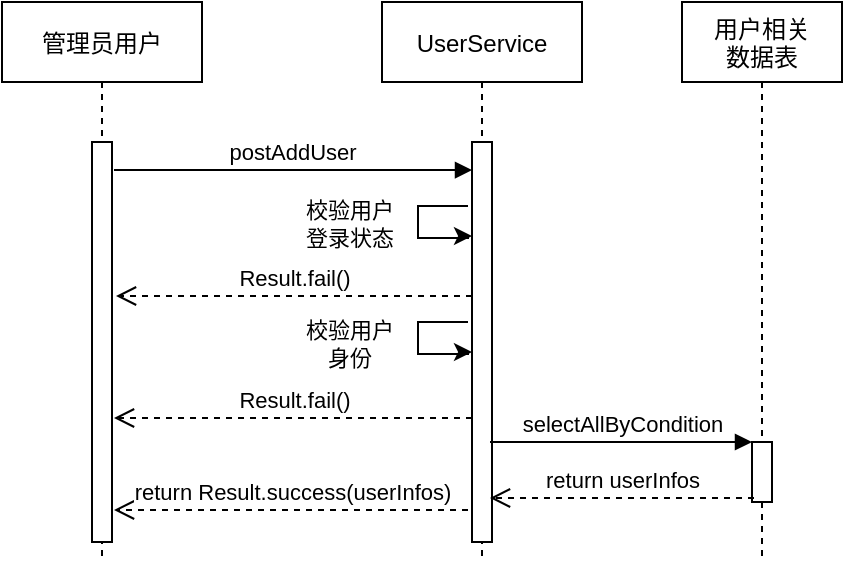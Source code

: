 <mxfile version="15.6.8" type="github">
  <diagram id="KSJ3C_OkEg-H4EBqjuEx" name="Page-1">
    <mxGraphModel dx="931" dy="581" grid="1" gridSize="10" guides="1" tooltips="1" connect="1" arrows="1" fold="1" page="1" pageScale="1" pageWidth="827" pageHeight="1169" math="0" shadow="0">
      <root>
        <mxCell id="0" />
        <mxCell id="1" parent="0" />
        <mxCell id="U1sm9fc3ti1wU6GycCgI-48" value="管理员用户" style="shape=umlLifeline;perimeter=lifelinePerimeter;container=1;collapsible=0;recursiveResize=0;rounded=0;shadow=0;strokeWidth=1;" parent="1" vertex="1">
          <mxGeometry x="130" y="490" width="100" height="280" as="geometry" />
        </mxCell>
        <mxCell id="U1sm9fc3ti1wU6GycCgI-49" value="" style="points=[];perimeter=orthogonalPerimeter;rounded=0;shadow=0;strokeWidth=1;" parent="U1sm9fc3ti1wU6GycCgI-48" vertex="1">
          <mxGeometry x="45" y="70" width="10" height="200" as="geometry" />
        </mxCell>
        <mxCell id="U1sm9fc3ti1wU6GycCgI-50" value="UserService" style="shape=umlLifeline;perimeter=lifelinePerimeter;container=1;collapsible=0;recursiveResize=0;rounded=0;shadow=0;strokeWidth=1;" parent="1" vertex="1">
          <mxGeometry x="320" y="490" width="100" height="280" as="geometry" />
        </mxCell>
        <mxCell id="U1sm9fc3ti1wU6GycCgI-52" value="" style="points=[];perimeter=orthogonalPerimeter;rounded=0;shadow=0;strokeWidth=1;" parent="U1sm9fc3ti1wU6GycCgI-50" vertex="1">
          <mxGeometry x="45" y="70" width="10" height="200" as="geometry" />
        </mxCell>
        <mxCell id="U1sm9fc3ti1wU6GycCgI-67" value="" style="endArrow=classic;html=1;rounded=0;edgeStyle=orthogonalEdgeStyle;entryX=0.2;entryY=0.633;entryDx=0;entryDy=0;entryPerimeter=0;" parent="U1sm9fc3ti1wU6GycCgI-50" edge="1">
          <mxGeometry width="50" height="50" relative="1" as="geometry">
            <mxPoint x="43" y="102" as="sourcePoint" />
            <mxPoint x="45" y="116.99" as="targetPoint" />
            <Array as="points">
              <mxPoint x="18" y="102" />
              <mxPoint x="18" y="118" />
              <mxPoint x="43" y="118" />
              <mxPoint x="43" y="117" />
            </Array>
          </mxGeometry>
        </mxCell>
        <mxCell id="U1sm9fc3ti1wU6GycCgI-69" value="" style="endArrow=classic;html=1;rounded=0;edgeStyle=orthogonalEdgeStyle;entryX=0.2;entryY=0.633;entryDx=0;entryDy=0;entryPerimeter=0;" parent="U1sm9fc3ti1wU6GycCgI-50" edge="1">
          <mxGeometry width="50" height="50" relative="1" as="geometry">
            <mxPoint x="43" y="160" as="sourcePoint" />
            <mxPoint x="45" y="174.99" as="targetPoint" />
            <Array as="points">
              <mxPoint x="18" y="160" />
              <mxPoint x="18" y="176" />
              <mxPoint x="43" y="176" />
              <mxPoint x="43" y="175" />
            </Array>
          </mxGeometry>
        </mxCell>
        <mxCell id="U1sm9fc3ti1wU6GycCgI-56" value="postAddUser" style="verticalAlign=bottom;endArrow=block;shadow=0;strokeWidth=1;exitX=1.1;exitY=0.07;exitDx=0;exitDy=0;exitPerimeter=0;" parent="1" edge="1" source="U1sm9fc3ti1wU6GycCgI-49">
          <mxGeometry relative="1" as="geometry">
            <mxPoint x="196" y="574.04" as="sourcePoint" />
            <mxPoint x="365" y="574.04" as="targetPoint" />
          </mxGeometry>
        </mxCell>
        <mxCell id="U1sm9fc3ti1wU6GycCgI-63" value="用户相关&#xa;数据表" style="shape=umlLifeline;perimeter=lifelinePerimeter;container=1;collapsible=0;recursiveResize=0;rounded=0;shadow=0;strokeWidth=1;" parent="1" vertex="1">
          <mxGeometry x="470" y="490" width="80" height="280" as="geometry" />
        </mxCell>
        <mxCell id="U1sm9fc3ti1wU6GycCgI-65" value="" style="points=[];perimeter=orthogonalPerimeter;rounded=0;shadow=0;strokeWidth=1;" parent="U1sm9fc3ti1wU6GycCgI-63" vertex="1">
          <mxGeometry x="35" y="220" width="10" height="30" as="geometry" />
        </mxCell>
        <mxCell id="U1sm9fc3ti1wU6GycCgI-68" value="&lt;span style=&quot;color: rgb(0, 0, 0); font-family: helvetica; font-size: 11px; font-style: normal; font-weight: 400; letter-spacing: normal; text-align: center; text-indent: 0px; text-transform: none; word-spacing: 0px; background-color: rgb(255, 255, 255); display: inline; float: none;&quot;&gt;校验用户&lt;/span&gt;&lt;br style=&quot;color: rgb(0, 0, 0); font-family: helvetica; font-size: 11px; font-style: normal; font-weight: 400; letter-spacing: normal; text-align: center; text-indent: 0px; text-transform: none; word-spacing: 0px;&quot;&gt;&lt;span style=&quot;color: rgb(0, 0, 0); font-family: helvetica; font-size: 11px; font-style: normal; font-weight: 400; letter-spacing: normal; text-align: center; text-indent: 0px; text-transform: none; word-spacing: 0px; background-color: rgb(255, 255, 255); display: inline; float: none;&quot;&gt;登录状态&lt;/span&gt;" style="text;whiteSpace=wrap;html=1;" parent="1" vertex="1">
          <mxGeometry x="280" y="580" width="70" height="40" as="geometry" />
        </mxCell>
        <mxCell id="U1sm9fc3ti1wU6GycCgI-70" value="Result.fail()" style="html=1;verticalAlign=bottom;endArrow=open;dashed=1;endSize=8;rounded=0;entryX=1.2;entryY=0.385;entryDx=0;entryDy=0;entryPerimeter=0;" parent="1" source="U1sm9fc3ti1wU6GycCgI-52" target="U1sm9fc3ti1wU6GycCgI-49" edge="1">
          <mxGeometry relative="1" as="geometry">
            <mxPoint x="350" y="620" as="sourcePoint" />
            <mxPoint x="190" y="633" as="targetPoint" />
          </mxGeometry>
        </mxCell>
        <mxCell id="U1sm9fc3ti1wU6GycCgI-71" value="&lt;span style=&quot;color: rgb(0 , 0 , 0) ; font-size: 11px ; font-style: normal ; font-weight: 400 ; letter-spacing: normal ; text-indent: 0px ; text-transform: none ; word-spacing: 0px ; font-family: &amp;#34;helvetica&amp;#34; ; text-align: center ; background-color: rgb(255 , 255 , 255) ; display: inline ; float: none&quot;&gt;校验用户&lt;/span&gt;&lt;br style=&quot;color: rgb(0 , 0 , 0) ; font-size: 11px ; font-style: normal ; font-weight: 400 ; letter-spacing: normal ; text-indent: 0px ; text-transform: none ; word-spacing: 0px ; background-color: rgb(248 , 249 , 250) ; font-family: &amp;#34;helvetica&amp;#34; ; text-align: center&quot;&gt;&lt;div style=&quot;text-align: center&quot;&gt;&lt;font face=&quot;helvetica&quot;&gt;&lt;span style=&quot;font-size: 11px ; background-color: rgb(255 , 255 , 255)&quot;&gt;身份&lt;/span&gt;&lt;/font&gt;&lt;/div&gt;" style="text;whiteSpace=wrap;html=1;" parent="1" vertex="1">
          <mxGeometry x="280" y="640" width="70" height="40" as="geometry" />
        </mxCell>
        <mxCell id="U1sm9fc3ti1wU6GycCgI-72" value="Result.fail()" style="html=1;verticalAlign=bottom;endArrow=open;dashed=1;endSize=8;rounded=0;entryX=1.1;entryY=0.69;entryDx=0;entryDy=0;entryPerimeter=0;" parent="1" source="U1sm9fc3ti1wU6GycCgI-52" target="U1sm9fc3ti1wU6GycCgI-49" edge="1">
          <mxGeometry relative="1" as="geometry">
            <mxPoint x="374" y="642.96" as="sourcePoint" />
            <mxPoint x="200" y="703" as="targetPoint" />
          </mxGeometry>
        </mxCell>
        <mxCell id="U1sm9fc3ti1wU6GycCgI-81" value="selectAllByCondition" style="html=1;verticalAlign=bottom;endArrow=block;rounded=0;exitX=0.9;exitY=0.75;exitDx=0;exitDy=0;exitPerimeter=0;" parent="1" source="U1sm9fc3ti1wU6GycCgI-52" target="U1sm9fc3ti1wU6GycCgI-65" edge="1">
          <mxGeometry width="80" relative="1" as="geometry">
            <mxPoint x="390" y="710" as="sourcePoint" />
            <mxPoint x="470" y="710" as="targetPoint" />
          </mxGeometry>
        </mxCell>
        <mxCell id="U1sm9fc3ti1wU6GycCgI-82" value="return userInfos" style="html=1;verticalAlign=bottom;endArrow=open;dashed=1;endSize=8;rounded=0;exitX=0.1;exitY=0.933;exitDx=0;exitDy=0;exitPerimeter=0;entryX=0.9;entryY=0.89;entryDx=0;entryDy=0;entryPerimeter=0;" parent="1" source="U1sm9fc3ti1wU6GycCgI-65" target="U1sm9fc3ti1wU6GycCgI-52" edge="1">
          <mxGeometry relative="1" as="geometry">
            <mxPoint x="460" y="730" as="sourcePoint" />
            <mxPoint x="370" y="737" as="targetPoint" />
          </mxGeometry>
        </mxCell>
        <mxCell id="U1sm9fc3ti1wU6GycCgI-83" value="return Result.success(userInfos)" style="html=1;verticalAlign=bottom;endArrow=open;dashed=1;endSize=8;rounded=0;exitX=-0.2;exitY=0.92;exitDx=0;exitDy=0;exitPerimeter=0;entryX=1.1;entryY=0.92;entryDx=0;entryDy=0;entryPerimeter=0;" parent="1" source="U1sm9fc3ti1wU6GycCgI-52" target="U1sm9fc3ti1wU6GycCgI-49" edge="1">
          <mxGeometry relative="1" as="geometry">
            <mxPoint x="332" y="740" as="sourcePoint" />
            <mxPoint x="190" y="744" as="targetPoint" />
          </mxGeometry>
        </mxCell>
      </root>
    </mxGraphModel>
  </diagram>
</mxfile>
